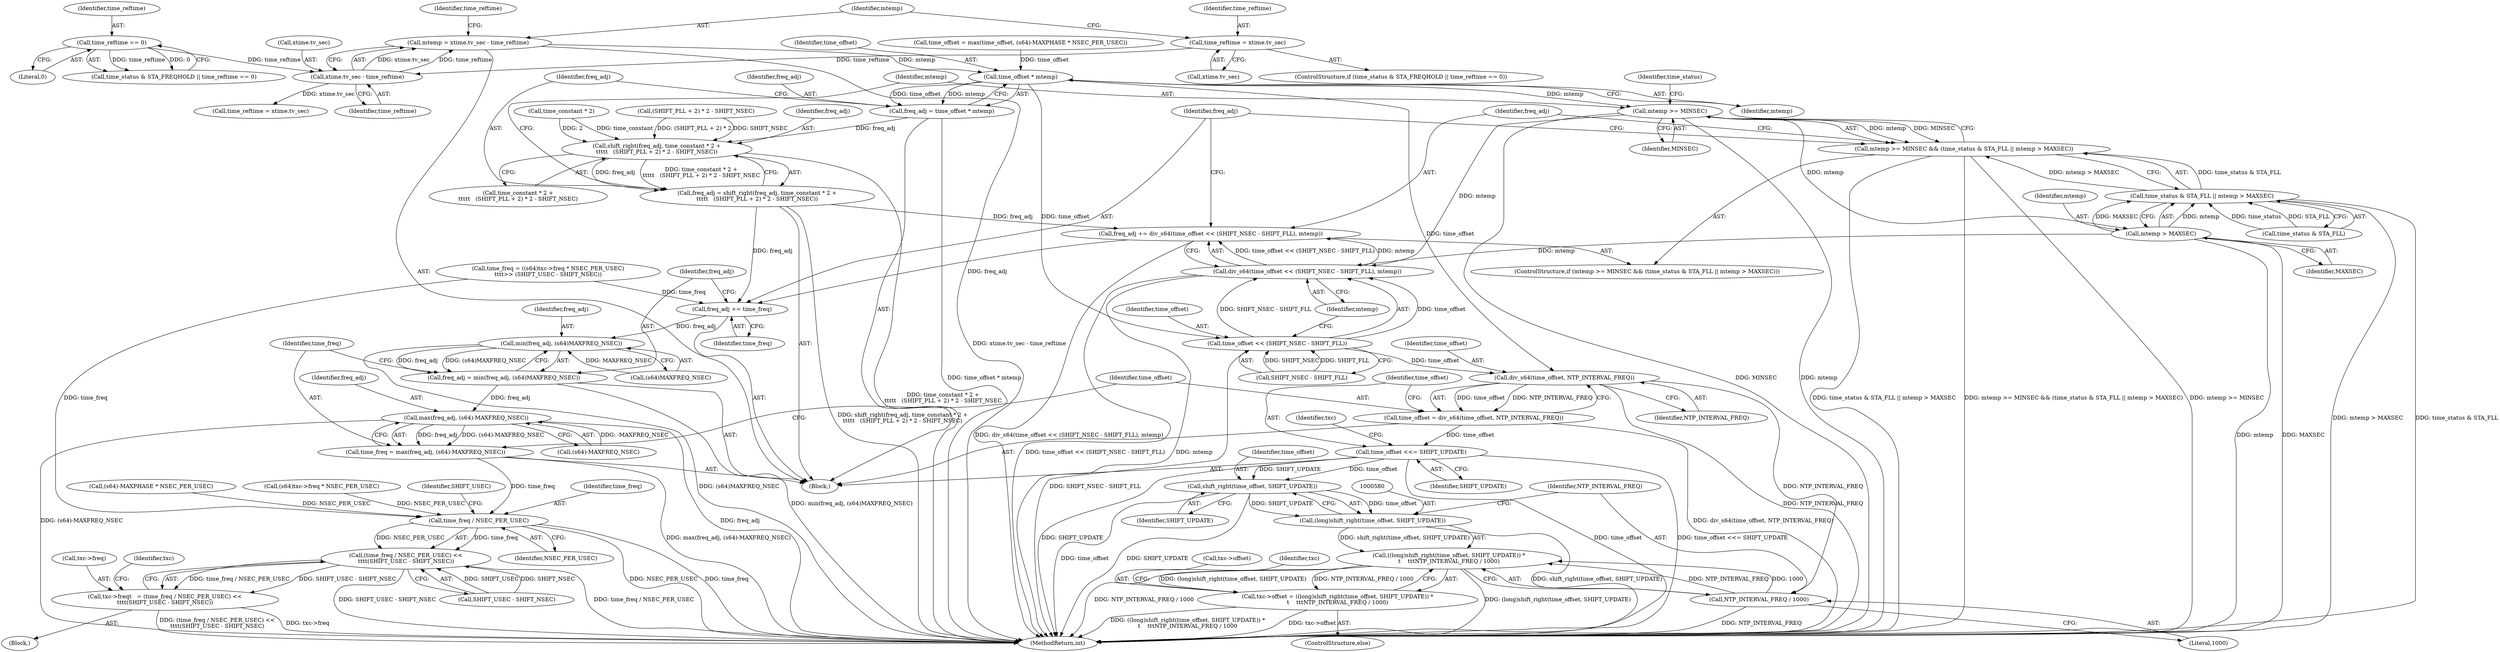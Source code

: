 digraph "0_linux_f8bd2258e2d520dff28c855658bd24bdafb5102d_8@integer" {
"1000443" [label="(Call,mtemp = xtime.tv_sec - time_reftime)"];
"1000445" [label="(Call,xtime.tv_sec - time_reftime)"];
"1000435" [label="(Call,time_reftime == 0)"];
"1000438" [label="(Call,time_reftime = xtime.tv_sec)"];
"1000457" [label="(Call,time_offset * mtemp)"];
"1000455" [label="(Call,freq_adj = time_offset * mtemp)"];
"1000462" [label="(Call,shift_right(freq_adj, time_constant * 2 +\n\t\t\t\t\t   (SHIFT_PLL + 2) * 2 - SHIFT_NSEC))"];
"1000460" [label="(Call,freq_adj = shift_right(freq_adj, time_constant * 2 +\n\t\t\t\t\t   (SHIFT_PLL + 2) * 2 - SHIFT_NSEC))"];
"1000487" [label="(Call,freq_adj += div_s64(time_offset << (SHIFT_NSEC - SHIFT_FLL), mtemp))"];
"1000496" [label="(Call,freq_adj += time_freq)"];
"1000501" [label="(Call,min(freq_adj, (s64)MAXFREQ_NSEC))"];
"1000499" [label="(Call,freq_adj = min(freq_adj, (s64)MAXFREQ_NSEC))"];
"1000508" [label="(Call,max(freq_adj, (s64)-MAXFREQ_NSEC))"];
"1000506" [label="(Call,time_freq = max(freq_adj, (s64)-MAXFREQ_NSEC))"];
"1000592" [label="(Call,time_freq / NSEC_PER_USEC)"];
"1000591" [label="(Call,(time_freq / NSEC_PER_USEC) <<\n\t\t\t\t(SHIFT_USEC - SHIFT_NSEC))"];
"1000587" [label="(Call,txc->freq\t   = (time_freq / NSEC_PER_USEC) <<\n\t\t\t\t(SHIFT_USEC - SHIFT_NSEC))"];
"1000477" [label="(Call,mtemp >= MINSEC)"];
"1000476" [label="(Call,mtemp >= MINSEC && (time_status & STA_FLL || mtemp > MAXSEC))"];
"1000484" [label="(Call,mtemp > MAXSEC)"];
"1000480" [label="(Call,time_status & STA_FLL || mtemp > MAXSEC)"];
"1000489" [label="(Call,div_s64(time_offset << (SHIFT_NSEC - SHIFT_FLL), mtemp))"];
"1000490" [label="(Call,time_offset << (SHIFT_NSEC - SHIFT_FLL))"];
"1000516" [label="(Call,div_s64(time_offset, NTP_INTERVAL_FREQ))"];
"1000514" [label="(Call,time_offset = div_s64(time_offset, NTP_INTERVAL_FREQ))"];
"1000519" [label="(Call,time_offset <<= SHIFT_UPDATE)"];
"1000581" [label="(Call,shift_right(time_offset, SHIFT_UPDATE))"];
"1000579" [label="(Call,(long)shift_right(time_offset, SHIFT_UPDATE))"];
"1000578" [label="(Call,((long)shift_right(time_offset, SHIFT_UPDATE)) *\n\t    \t\t\tNTP_INTERVAL_FREQ / 1000)"];
"1000574" [label="(Call,txc->offset = ((long)shift_right(time_offset, SHIFT_UPDATE)) *\n\t    \t\t\tNTP_INTERVAL_FREQ / 1000)"];
"1000584" [label="(Call,NTP_INTERVAL_FREQ / 1000)"];
"1000457" [label="(Call,time_offset * mtemp)"];
"1000592" [label="(Call,time_freq / NSEC_PER_USEC)"];
"1000600" [label="(Identifier,txc)"];
"1000573" [label="(ControlStructure,else)"];
"1000440" [label="(Call,xtime.tv_sec)"];
"1000499" [label="(Call,freq_adj = min(freq_adj, (s64)MAXFREQ_NSEC))"];
"1000465" [label="(Call,time_constant * 2)"];
"1000593" [label="(Identifier,time_freq)"];
"1000461" [label="(Identifier,freq_adj)"];
"1000509" [label="(Identifier,freq_adj)"];
"1000463" [label="(Identifier,freq_adj)"];
"1000521" [label="(Identifier,SHIFT_UPDATE)"];
"1000497" [label="(Identifier,freq_adj)"];
"1000584" [label="(Call,NTP_INTERVAL_FREQ / 1000)"];
"1000595" [label="(Call,SHIFT_USEC - SHIFT_NSEC)"];
"1000276" [label="(Call,time_freq = ((s64)txc->freq * NSEC_PER_USEC)\n\t\t\t\t>> (SHIFT_USEC - SHIFT_NSEC))"];
"1000478" [label="(Identifier,mtemp)"];
"1000525" [label="(Identifier,txc)"];
"1000498" [label="(Identifier,time_freq)"];
"1000420" [label="(Call,time_offset = max(time_offset, (s64)-MAXPHASE * NSEC_PER_USEC))"];
"1000482" [label="(Identifier,time_status)"];
"1000481" [label="(Call,time_status & STA_FLL)"];
"1000488" [label="(Identifier,freq_adj)"];
"1000458" [label="(Identifier,time_offset)"];
"1000464" [label="(Call,time_constant * 2 +\n\t\t\t\t\t   (SHIFT_PLL + 2) * 2 - SHIFT_NSEC)"];
"1000579" [label="(Call,(long)shift_right(time_offset, SHIFT_UPDATE))"];
"1000581" [label="(Call,shift_right(time_offset, SHIFT_UPDATE))"];
"1000501" [label="(Call,min(freq_adj, (s64)MAXFREQ_NSEC))"];
"1000589" [label="(Identifier,txc)"];
"1000451" [label="(Identifier,time_reftime)"];
"1000496" [label="(Call,freq_adj += time_freq)"];
"1000491" [label="(Identifier,time_offset)"];
"1000477" [label="(Call,mtemp >= MINSEC)"];
"1000476" [label="(Call,mtemp >= MINSEC && (time_status & STA_FLL || mtemp > MAXSEC))"];
"1000510" [label="(Call,(s64)-MAXFREQ_NSEC)"];
"1000437" [label="(Literal,0)"];
"1000517" [label="(Identifier,time_offset)"];
"1000578" [label="(Call,((long)shift_right(time_offset, SHIFT_UPDATE)) *\n\t    \t\t\tNTP_INTERVAL_FREQ / 1000)"];
"1000444" [label="(Identifier,mtemp)"];
"1000462" [label="(Call,shift_right(freq_adj, time_constant * 2 +\n\t\t\t\t\t   (SHIFT_PLL + 2) * 2 - SHIFT_NSEC))"];
"1000456" [label="(Identifier,freq_adj)"];
"1000431" [label="(Call,time_status & STA_FREQHOLD || time_reftime == 0)"];
"1000585" [label="(Identifier,NTP_INTERVAL_FREQ)"];
"1000430" [label="(ControlStructure,if (time_status & STA_FREQHOLD || time_reftime == 0))"];
"1000502" [label="(Identifier,freq_adj)"];
"1000479" [label="(Identifier,MINSEC)"];
"1000443" [label="(Call,mtemp = xtime.tv_sec - time_reftime)"];
"1000486" [label="(Identifier,MAXSEC)"];
"1000446" [label="(Call,xtime.tv_sec)"];
"1000515" [label="(Identifier,time_offset)"];
"1000506" [label="(Call,time_freq = max(freq_adj, (s64)-MAXFREQ_NSEC))"];
"1000485" [label="(Identifier,mtemp)"];
"1000508" [label="(Call,max(freq_adj, (s64)-MAXFREQ_NSEC))"];
"1000520" [label="(Identifier,time_offset)"];
"1000503" [label="(Call,(s64)MAXFREQ_NSEC)"];
"1000518" [label="(Identifier,NTP_INTERVAL_FREQ)"];
"1000583" [label="(Identifier,SHIFT_UPDATE)"];
"1000575" [label="(Call,txc->offset)"];
"1000449" [label="(Identifier,time_reftime)"];
"1000439" [label="(Identifier,time_reftime)"];
"1000424" [label="(Call,(s64)-MAXPHASE * NSEC_PER_USEC)"];
"1000436" [label="(Identifier,time_reftime)"];
"1000455" [label="(Call,freq_adj = time_offset * mtemp)"];
"1000507" [label="(Identifier,time_freq)"];
"1000586" [label="(Literal,1000)"];
"1000495" [label="(Identifier,mtemp)"];
"1000445" [label="(Call,xtime.tv_sec - time_reftime)"];
"1000490" [label="(Call,time_offset << (SHIFT_NSEC - SHIFT_FLL))"];
"1000468" [label="(Call,(SHIFT_PLL + 2) * 2 - SHIFT_NSEC)"];
"1000279" [label="(Call,(s64)txc->freq * NSEC_PER_USEC)"];
"1000574" [label="(Call,txc->offset = ((long)shift_right(time_offset, SHIFT_UPDATE)) *\n\t    \t\t\tNTP_INTERVAL_FREQ / 1000)"];
"1000519" [label="(Call,time_offset <<= SHIFT_UPDATE)"];
"1000403" [label="(Block,)"];
"1000459" [label="(Identifier,mtemp)"];
"1000438" [label="(Call,time_reftime = xtime.tv_sec)"];
"1000587" [label="(Call,txc->freq\t   = (time_freq / NSEC_PER_USEC) <<\n\t\t\t\t(SHIFT_USEC - SHIFT_NSEC))"];
"1000450" [label="(Call,time_reftime = xtime.tv_sec)"];
"1000516" [label="(Call,div_s64(time_offset, NTP_INTERVAL_FREQ))"];
"1000489" [label="(Call,div_s64(time_offset << (SHIFT_NSEC - SHIFT_FLL), mtemp))"];
"1000475" [label="(ControlStructure,if (mtemp >= MINSEC && (time_status & STA_FLL || mtemp > MAXSEC)))"];
"1000588" [label="(Call,txc->freq)"];
"1000514" [label="(Call,time_offset = div_s64(time_offset, NTP_INTERVAL_FREQ))"];
"1000684" [label="(MethodReturn,int)"];
"1000435" [label="(Call,time_reftime == 0)"];
"1000594" [label="(Identifier,NSEC_PER_USEC)"];
"1000591" [label="(Call,(time_freq / NSEC_PER_USEC) <<\n\t\t\t\t(SHIFT_USEC - SHIFT_NSEC))"];
"1000596" [label="(Identifier,SHIFT_USEC)"];
"1000487" [label="(Call,freq_adj += div_s64(time_offset << (SHIFT_NSEC - SHIFT_FLL), mtemp))"];
"1000460" [label="(Call,freq_adj = shift_right(freq_adj, time_constant * 2 +\n\t\t\t\t\t   (SHIFT_PLL + 2) * 2 - SHIFT_NSEC))"];
"1000492" [label="(Call,SHIFT_NSEC - SHIFT_FLL)"];
"1000500" [label="(Identifier,freq_adj)"];
"1000480" [label="(Call,time_status & STA_FLL || mtemp > MAXSEC)"];
"1000123" [label="(Block,)"];
"1000484" [label="(Call,mtemp > MAXSEC)"];
"1000582" [label="(Identifier,time_offset)"];
"1000443" -> "1000403"  [label="AST: "];
"1000443" -> "1000445"  [label="CFG: "];
"1000444" -> "1000443"  [label="AST: "];
"1000445" -> "1000443"  [label="AST: "];
"1000451" -> "1000443"  [label="CFG: "];
"1000443" -> "1000684"  [label="DDG: xtime.tv_sec - time_reftime"];
"1000445" -> "1000443"  [label="DDG: xtime.tv_sec"];
"1000445" -> "1000443"  [label="DDG: time_reftime"];
"1000443" -> "1000457"  [label="DDG: mtemp"];
"1000445" -> "1000449"  [label="CFG: "];
"1000446" -> "1000445"  [label="AST: "];
"1000449" -> "1000445"  [label="AST: "];
"1000435" -> "1000445"  [label="DDG: time_reftime"];
"1000438" -> "1000445"  [label="DDG: time_reftime"];
"1000445" -> "1000450"  [label="DDG: xtime.tv_sec"];
"1000435" -> "1000431"  [label="AST: "];
"1000435" -> "1000437"  [label="CFG: "];
"1000436" -> "1000435"  [label="AST: "];
"1000437" -> "1000435"  [label="AST: "];
"1000431" -> "1000435"  [label="CFG: "];
"1000435" -> "1000431"  [label="DDG: time_reftime"];
"1000435" -> "1000431"  [label="DDG: 0"];
"1000438" -> "1000430"  [label="AST: "];
"1000438" -> "1000440"  [label="CFG: "];
"1000439" -> "1000438"  [label="AST: "];
"1000440" -> "1000438"  [label="AST: "];
"1000444" -> "1000438"  [label="CFG: "];
"1000457" -> "1000455"  [label="AST: "];
"1000457" -> "1000459"  [label="CFG: "];
"1000458" -> "1000457"  [label="AST: "];
"1000459" -> "1000457"  [label="AST: "];
"1000455" -> "1000457"  [label="CFG: "];
"1000457" -> "1000455"  [label="DDG: time_offset"];
"1000457" -> "1000455"  [label="DDG: mtemp"];
"1000420" -> "1000457"  [label="DDG: time_offset"];
"1000457" -> "1000477"  [label="DDG: mtemp"];
"1000457" -> "1000490"  [label="DDG: time_offset"];
"1000457" -> "1000516"  [label="DDG: time_offset"];
"1000455" -> "1000403"  [label="AST: "];
"1000456" -> "1000455"  [label="AST: "];
"1000461" -> "1000455"  [label="CFG: "];
"1000455" -> "1000684"  [label="DDG: time_offset * mtemp"];
"1000455" -> "1000462"  [label="DDG: freq_adj"];
"1000462" -> "1000460"  [label="AST: "];
"1000462" -> "1000464"  [label="CFG: "];
"1000463" -> "1000462"  [label="AST: "];
"1000464" -> "1000462"  [label="AST: "];
"1000460" -> "1000462"  [label="CFG: "];
"1000462" -> "1000684"  [label="DDG: time_constant * 2 +\n\t\t\t\t\t   (SHIFT_PLL + 2) * 2 - SHIFT_NSEC"];
"1000462" -> "1000460"  [label="DDG: freq_adj"];
"1000462" -> "1000460"  [label="DDG: time_constant * 2 +\n\t\t\t\t\t   (SHIFT_PLL + 2) * 2 - SHIFT_NSEC"];
"1000465" -> "1000462"  [label="DDG: time_constant"];
"1000465" -> "1000462"  [label="DDG: 2"];
"1000468" -> "1000462"  [label="DDG: (SHIFT_PLL + 2) * 2"];
"1000468" -> "1000462"  [label="DDG: SHIFT_NSEC"];
"1000460" -> "1000403"  [label="AST: "];
"1000461" -> "1000460"  [label="AST: "];
"1000478" -> "1000460"  [label="CFG: "];
"1000460" -> "1000684"  [label="DDG: shift_right(freq_adj, time_constant * 2 +\n\t\t\t\t\t   (SHIFT_PLL + 2) * 2 - SHIFT_NSEC)"];
"1000460" -> "1000487"  [label="DDG: freq_adj"];
"1000460" -> "1000496"  [label="DDG: freq_adj"];
"1000487" -> "1000475"  [label="AST: "];
"1000487" -> "1000489"  [label="CFG: "];
"1000488" -> "1000487"  [label="AST: "];
"1000489" -> "1000487"  [label="AST: "];
"1000497" -> "1000487"  [label="CFG: "];
"1000487" -> "1000684"  [label="DDG: div_s64(time_offset << (SHIFT_NSEC - SHIFT_FLL), mtemp)"];
"1000489" -> "1000487"  [label="DDG: time_offset << (SHIFT_NSEC - SHIFT_FLL)"];
"1000489" -> "1000487"  [label="DDG: mtemp"];
"1000487" -> "1000496"  [label="DDG: freq_adj"];
"1000496" -> "1000403"  [label="AST: "];
"1000496" -> "1000498"  [label="CFG: "];
"1000497" -> "1000496"  [label="AST: "];
"1000498" -> "1000496"  [label="AST: "];
"1000500" -> "1000496"  [label="CFG: "];
"1000276" -> "1000496"  [label="DDG: time_freq"];
"1000496" -> "1000501"  [label="DDG: freq_adj"];
"1000501" -> "1000499"  [label="AST: "];
"1000501" -> "1000503"  [label="CFG: "];
"1000502" -> "1000501"  [label="AST: "];
"1000503" -> "1000501"  [label="AST: "];
"1000499" -> "1000501"  [label="CFG: "];
"1000501" -> "1000684"  [label="DDG: (s64)MAXFREQ_NSEC"];
"1000501" -> "1000499"  [label="DDG: freq_adj"];
"1000501" -> "1000499"  [label="DDG: (s64)MAXFREQ_NSEC"];
"1000503" -> "1000501"  [label="DDG: MAXFREQ_NSEC"];
"1000499" -> "1000403"  [label="AST: "];
"1000500" -> "1000499"  [label="AST: "];
"1000507" -> "1000499"  [label="CFG: "];
"1000499" -> "1000684"  [label="DDG: min(freq_adj, (s64)MAXFREQ_NSEC)"];
"1000499" -> "1000508"  [label="DDG: freq_adj"];
"1000508" -> "1000506"  [label="AST: "];
"1000508" -> "1000510"  [label="CFG: "];
"1000509" -> "1000508"  [label="AST: "];
"1000510" -> "1000508"  [label="AST: "];
"1000506" -> "1000508"  [label="CFG: "];
"1000508" -> "1000684"  [label="DDG: freq_adj"];
"1000508" -> "1000684"  [label="DDG: (s64)-MAXFREQ_NSEC"];
"1000508" -> "1000506"  [label="DDG: freq_adj"];
"1000508" -> "1000506"  [label="DDG: (s64)-MAXFREQ_NSEC"];
"1000510" -> "1000508"  [label="DDG: -MAXFREQ_NSEC"];
"1000506" -> "1000403"  [label="AST: "];
"1000507" -> "1000506"  [label="AST: "];
"1000515" -> "1000506"  [label="CFG: "];
"1000506" -> "1000684"  [label="DDG: max(freq_adj, (s64)-MAXFREQ_NSEC)"];
"1000506" -> "1000592"  [label="DDG: time_freq"];
"1000592" -> "1000591"  [label="AST: "];
"1000592" -> "1000594"  [label="CFG: "];
"1000593" -> "1000592"  [label="AST: "];
"1000594" -> "1000592"  [label="AST: "];
"1000596" -> "1000592"  [label="CFG: "];
"1000592" -> "1000684"  [label="DDG: NSEC_PER_USEC"];
"1000592" -> "1000684"  [label="DDG: time_freq"];
"1000592" -> "1000591"  [label="DDG: time_freq"];
"1000592" -> "1000591"  [label="DDG: NSEC_PER_USEC"];
"1000276" -> "1000592"  [label="DDG: time_freq"];
"1000279" -> "1000592"  [label="DDG: NSEC_PER_USEC"];
"1000424" -> "1000592"  [label="DDG: NSEC_PER_USEC"];
"1000591" -> "1000587"  [label="AST: "];
"1000591" -> "1000595"  [label="CFG: "];
"1000595" -> "1000591"  [label="AST: "];
"1000587" -> "1000591"  [label="CFG: "];
"1000591" -> "1000684"  [label="DDG: SHIFT_USEC - SHIFT_NSEC"];
"1000591" -> "1000684"  [label="DDG: time_freq / NSEC_PER_USEC"];
"1000591" -> "1000587"  [label="DDG: time_freq / NSEC_PER_USEC"];
"1000591" -> "1000587"  [label="DDG: SHIFT_USEC - SHIFT_NSEC"];
"1000595" -> "1000591"  [label="DDG: SHIFT_USEC"];
"1000595" -> "1000591"  [label="DDG: SHIFT_NSEC"];
"1000587" -> "1000123"  [label="AST: "];
"1000588" -> "1000587"  [label="AST: "];
"1000600" -> "1000587"  [label="CFG: "];
"1000587" -> "1000684"  [label="DDG: txc->freq"];
"1000587" -> "1000684"  [label="DDG: (time_freq / NSEC_PER_USEC) <<\n\t\t\t\t(SHIFT_USEC - SHIFT_NSEC)"];
"1000477" -> "1000476"  [label="AST: "];
"1000477" -> "1000479"  [label="CFG: "];
"1000478" -> "1000477"  [label="AST: "];
"1000479" -> "1000477"  [label="AST: "];
"1000482" -> "1000477"  [label="CFG: "];
"1000476" -> "1000477"  [label="CFG: "];
"1000477" -> "1000684"  [label="DDG: MINSEC"];
"1000477" -> "1000684"  [label="DDG: mtemp"];
"1000477" -> "1000476"  [label="DDG: mtemp"];
"1000477" -> "1000476"  [label="DDG: MINSEC"];
"1000477" -> "1000484"  [label="DDG: mtemp"];
"1000477" -> "1000489"  [label="DDG: mtemp"];
"1000476" -> "1000475"  [label="AST: "];
"1000476" -> "1000480"  [label="CFG: "];
"1000480" -> "1000476"  [label="AST: "];
"1000488" -> "1000476"  [label="CFG: "];
"1000497" -> "1000476"  [label="CFG: "];
"1000476" -> "1000684"  [label="DDG: mtemp >= MINSEC && (time_status & STA_FLL || mtemp > MAXSEC)"];
"1000476" -> "1000684"  [label="DDG: mtemp >= MINSEC"];
"1000476" -> "1000684"  [label="DDG: time_status & STA_FLL || mtemp > MAXSEC"];
"1000480" -> "1000476"  [label="DDG: time_status & STA_FLL"];
"1000480" -> "1000476"  [label="DDG: mtemp > MAXSEC"];
"1000484" -> "1000480"  [label="AST: "];
"1000484" -> "1000486"  [label="CFG: "];
"1000485" -> "1000484"  [label="AST: "];
"1000486" -> "1000484"  [label="AST: "];
"1000480" -> "1000484"  [label="CFG: "];
"1000484" -> "1000684"  [label="DDG: MAXSEC"];
"1000484" -> "1000684"  [label="DDG: mtemp"];
"1000484" -> "1000480"  [label="DDG: mtemp"];
"1000484" -> "1000480"  [label="DDG: MAXSEC"];
"1000484" -> "1000489"  [label="DDG: mtemp"];
"1000480" -> "1000481"  [label="CFG: "];
"1000481" -> "1000480"  [label="AST: "];
"1000480" -> "1000684"  [label="DDG: time_status & STA_FLL"];
"1000480" -> "1000684"  [label="DDG: mtemp > MAXSEC"];
"1000481" -> "1000480"  [label="DDG: time_status"];
"1000481" -> "1000480"  [label="DDG: STA_FLL"];
"1000489" -> "1000495"  [label="CFG: "];
"1000490" -> "1000489"  [label="AST: "];
"1000495" -> "1000489"  [label="AST: "];
"1000489" -> "1000684"  [label="DDG: mtemp"];
"1000489" -> "1000684"  [label="DDG: time_offset << (SHIFT_NSEC - SHIFT_FLL)"];
"1000490" -> "1000489"  [label="DDG: time_offset"];
"1000490" -> "1000489"  [label="DDG: SHIFT_NSEC - SHIFT_FLL"];
"1000490" -> "1000492"  [label="CFG: "];
"1000491" -> "1000490"  [label="AST: "];
"1000492" -> "1000490"  [label="AST: "];
"1000495" -> "1000490"  [label="CFG: "];
"1000490" -> "1000684"  [label="DDG: SHIFT_NSEC - SHIFT_FLL"];
"1000492" -> "1000490"  [label="DDG: SHIFT_NSEC"];
"1000492" -> "1000490"  [label="DDG: SHIFT_FLL"];
"1000490" -> "1000516"  [label="DDG: time_offset"];
"1000516" -> "1000514"  [label="AST: "];
"1000516" -> "1000518"  [label="CFG: "];
"1000517" -> "1000516"  [label="AST: "];
"1000518" -> "1000516"  [label="AST: "];
"1000514" -> "1000516"  [label="CFG: "];
"1000516" -> "1000684"  [label="DDG: NTP_INTERVAL_FREQ"];
"1000516" -> "1000514"  [label="DDG: time_offset"];
"1000516" -> "1000514"  [label="DDG: NTP_INTERVAL_FREQ"];
"1000516" -> "1000584"  [label="DDG: NTP_INTERVAL_FREQ"];
"1000514" -> "1000403"  [label="AST: "];
"1000515" -> "1000514"  [label="AST: "];
"1000520" -> "1000514"  [label="CFG: "];
"1000514" -> "1000684"  [label="DDG: div_s64(time_offset, NTP_INTERVAL_FREQ)"];
"1000514" -> "1000519"  [label="DDG: time_offset"];
"1000519" -> "1000403"  [label="AST: "];
"1000519" -> "1000521"  [label="CFG: "];
"1000520" -> "1000519"  [label="AST: "];
"1000521" -> "1000519"  [label="AST: "];
"1000525" -> "1000519"  [label="CFG: "];
"1000519" -> "1000684"  [label="DDG: time_offset"];
"1000519" -> "1000684"  [label="DDG: time_offset <<= SHIFT_UPDATE"];
"1000519" -> "1000684"  [label="DDG: SHIFT_UPDATE"];
"1000519" -> "1000581"  [label="DDG: time_offset"];
"1000519" -> "1000581"  [label="DDG: SHIFT_UPDATE"];
"1000581" -> "1000579"  [label="AST: "];
"1000581" -> "1000583"  [label="CFG: "];
"1000582" -> "1000581"  [label="AST: "];
"1000583" -> "1000581"  [label="AST: "];
"1000579" -> "1000581"  [label="CFG: "];
"1000581" -> "1000684"  [label="DDG: SHIFT_UPDATE"];
"1000581" -> "1000684"  [label="DDG: time_offset"];
"1000581" -> "1000579"  [label="DDG: time_offset"];
"1000581" -> "1000579"  [label="DDG: SHIFT_UPDATE"];
"1000579" -> "1000578"  [label="AST: "];
"1000580" -> "1000579"  [label="AST: "];
"1000585" -> "1000579"  [label="CFG: "];
"1000579" -> "1000684"  [label="DDG: shift_right(time_offset, SHIFT_UPDATE)"];
"1000579" -> "1000578"  [label="DDG: shift_right(time_offset, SHIFT_UPDATE)"];
"1000578" -> "1000574"  [label="AST: "];
"1000578" -> "1000584"  [label="CFG: "];
"1000584" -> "1000578"  [label="AST: "];
"1000574" -> "1000578"  [label="CFG: "];
"1000578" -> "1000684"  [label="DDG: (long)shift_right(time_offset, SHIFT_UPDATE)"];
"1000578" -> "1000684"  [label="DDG: NTP_INTERVAL_FREQ / 1000"];
"1000578" -> "1000574"  [label="DDG: (long)shift_right(time_offset, SHIFT_UPDATE)"];
"1000578" -> "1000574"  [label="DDG: NTP_INTERVAL_FREQ / 1000"];
"1000584" -> "1000578"  [label="DDG: NTP_INTERVAL_FREQ"];
"1000584" -> "1000578"  [label="DDG: 1000"];
"1000574" -> "1000573"  [label="AST: "];
"1000575" -> "1000574"  [label="AST: "];
"1000589" -> "1000574"  [label="CFG: "];
"1000574" -> "1000684"  [label="DDG: txc->offset"];
"1000574" -> "1000684"  [label="DDG: ((long)shift_right(time_offset, SHIFT_UPDATE)) *\n\t    \t\t\tNTP_INTERVAL_FREQ / 1000"];
"1000584" -> "1000586"  [label="CFG: "];
"1000585" -> "1000584"  [label="AST: "];
"1000586" -> "1000584"  [label="AST: "];
"1000584" -> "1000684"  [label="DDG: NTP_INTERVAL_FREQ"];
}
